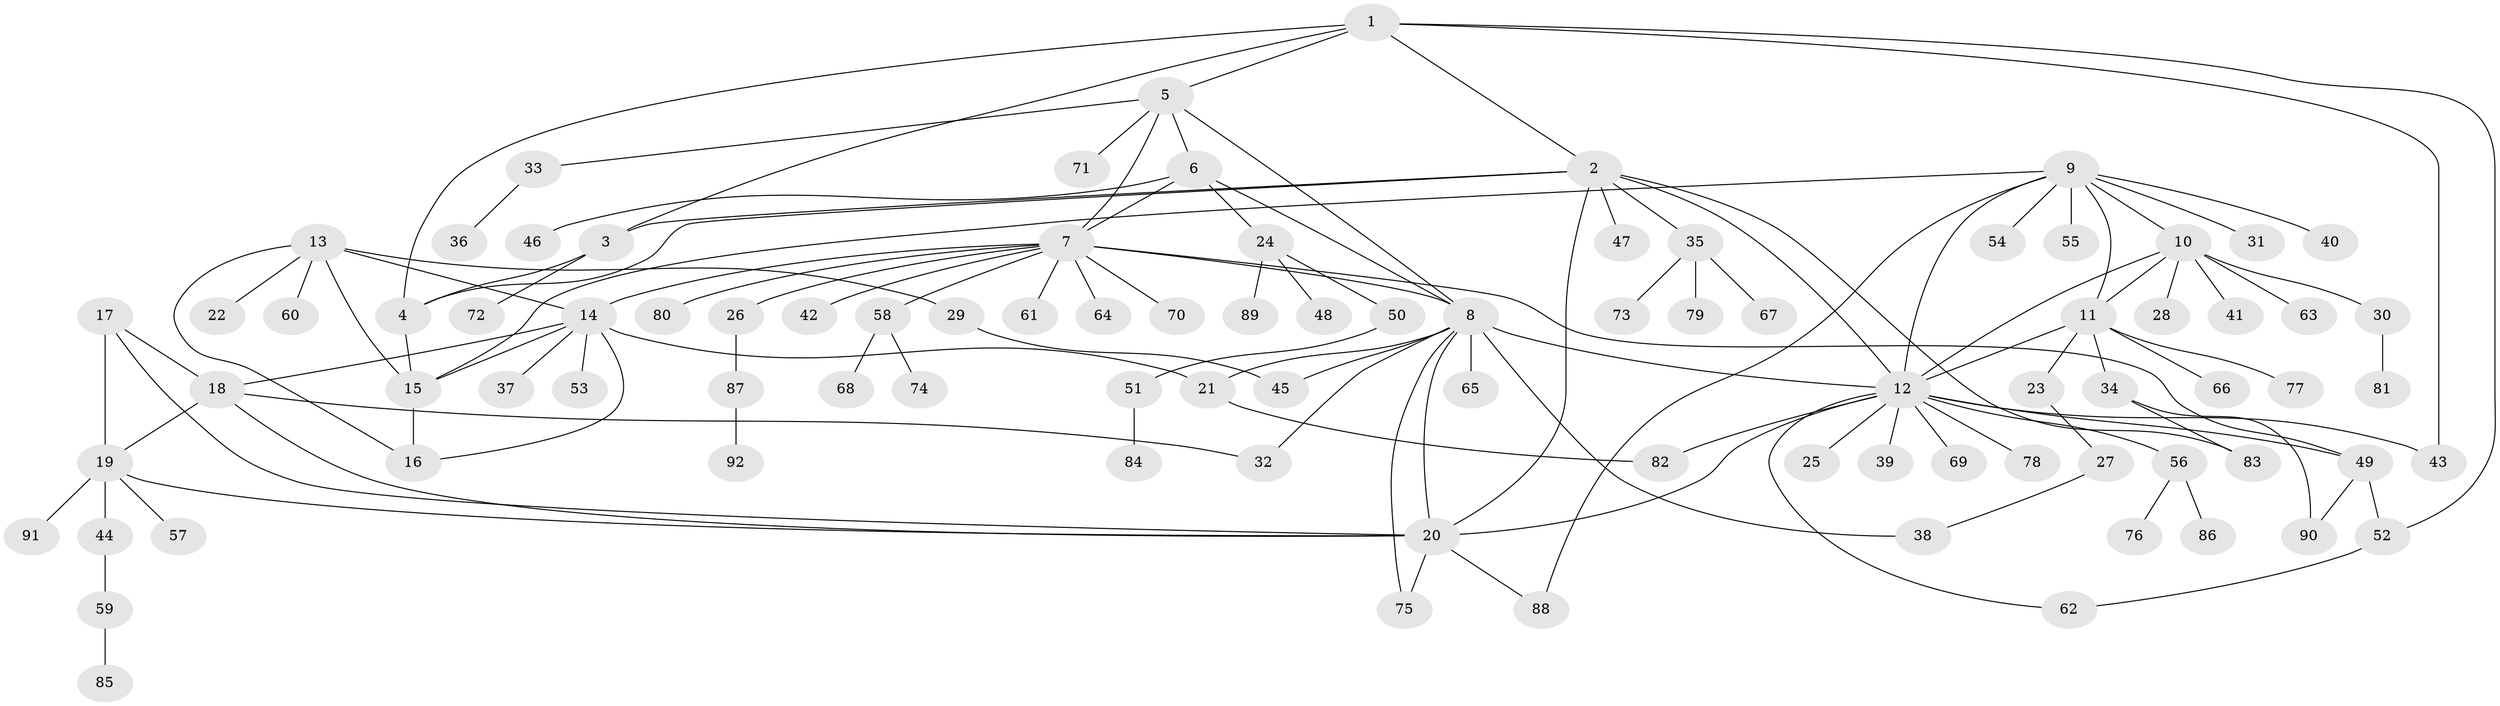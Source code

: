 // coarse degree distribution, {7: 0.027777777777777776, 12: 0.027777777777777776, 3: 0.05555555555555555, 5: 0.027777777777777776, 17: 0.027777777777777776, 2: 0.19444444444444445, 6: 0.05555555555555555, 1: 0.5833333333333334}
// Generated by graph-tools (version 1.1) at 2025/19/03/04/25 18:19:38]
// undirected, 92 vertices, 125 edges
graph export_dot {
graph [start="1"]
  node [color=gray90,style=filled];
  1;
  2;
  3;
  4;
  5;
  6;
  7;
  8;
  9;
  10;
  11;
  12;
  13;
  14;
  15;
  16;
  17;
  18;
  19;
  20;
  21;
  22;
  23;
  24;
  25;
  26;
  27;
  28;
  29;
  30;
  31;
  32;
  33;
  34;
  35;
  36;
  37;
  38;
  39;
  40;
  41;
  42;
  43;
  44;
  45;
  46;
  47;
  48;
  49;
  50;
  51;
  52;
  53;
  54;
  55;
  56;
  57;
  58;
  59;
  60;
  61;
  62;
  63;
  64;
  65;
  66;
  67;
  68;
  69;
  70;
  71;
  72;
  73;
  74;
  75;
  76;
  77;
  78;
  79;
  80;
  81;
  82;
  83;
  84;
  85;
  86;
  87;
  88;
  89;
  90;
  91;
  92;
  1 -- 2;
  1 -- 3;
  1 -- 4;
  1 -- 5;
  1 -- 43;
  1 -- 52;
  2 -- 3;
  2 -- 4;
  2 -- 12;
  2 -- 20;
  2 -- 35;
  2 -- 47;
  2 -- 83;
  3 -- 4;
  3 -- 72;
  4 -- 15;
  5 -- 6;
  5 -- 7;
  5 -- 8;
  5 -- 33;
  5 -- 71;
  6 -- 7;
  6 -- 8;
  6 -- 24;
  6 -- 46;
  7 -- 8;
  7 -- 14;
  7 -- 26;
  7 -- 42;
  7 -- 49;
  7 -- 58;
  7 -- 61;
  7 -- 64;
  7 -- 70;
  7 -- 80;
  8 -- 12;
  8 -- 20;
  8 -- 21;
  8 -- 32;
  8 -- 38;
  8 -- 45;
  8 -- 65;
  8 -- 75;
  9 -- 10;
  9 -- 11;
  9 -- 12;
  9 -- 15;
  9 -- 31;
  9 -- 40;
  9 -- 54;
  9 -- 55;
  9 -- 88;
  10 -- 11;
  10 -- 12;
  10 -- 28;
  10 -- 30;
  10 -- 41;
  10 -- 63;
  11 -- 12;
  11 -- 23;
  11 -- 34;
  11 -- 66;
  11 -- 77;
  12 -- 20;
  12 -- 25;
  12 -- 39;
  12 -- 43;
  12 -- 49;
  12 -- 56;
  12 -- 62;
  12 -- 69;
  12 -- 78;
  12 -- 82;
  13 -- 14;
  13 -- 15;
  13 -- 16;
  13 -- 22;
  13 -- 29;
  13 -- 60;
  14 -- 15;
  14 -- 16;
  14 -- 18;
  14 -- 21;
  14 -- 37;
  14 -- 53;
  15 -- 16;
  17 -- 18;
  17 -- 19;
  17 -- 20;
  18 -- 19;
  18 -- 20;
  18 -- 32;
  19 -- 20;
  19 -- 44;
  19 -- 57;
  19 -- 91;
  20 -- 75;
  20 -- 88;
  21 -- 82;
  23 -- 27;
  24 -- 48;
  24 -- 50;
  24 -- 89;
  26 -- 87;
  27 -- 38;
  29 -- 45;
  30 -- 81;
  33 -- 36;
  34 -- 83;
  34 -- 90;
  35 -- 67;
  35 -- 73;
  35 -- 79;
  44 -- 59;
  49 -- 52;
  49 -- 90;
  50 -- 51;
  51 -- 84;
  52 -- 62;
  56 -- 76;
  56 -- 86;
  58 -- 68;
  58 -- 74;
  59 -- 85;
  87 -- 92;
}
